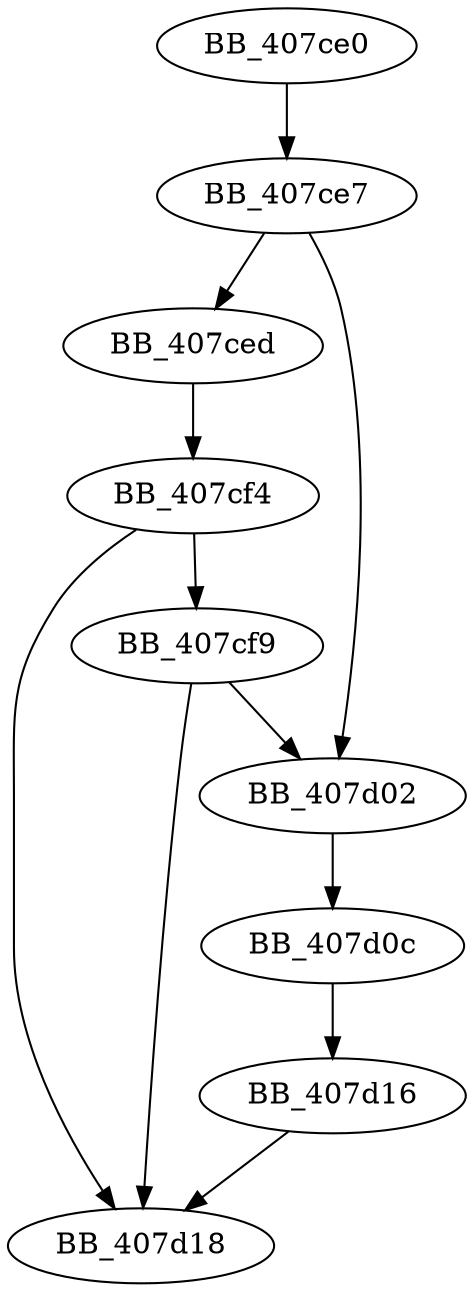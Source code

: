 DiGraph __FF_MSGBANNER{
BB_407ce0->BB_407ce7
BB_407ce7->BB_407ced
BB_407ce7->BB_407d02
BB_407ced->BB_407cf4
BB_407cf4->BB_407cf9
BB_407cf4->BB_407d18
BB_407cf9->BB_407d02
BB_407cf9->BB_407d18
BB_407d02->BB_407d0c
BB_407d0c->BB_407d16
BB_407d16->BB_407d18
}
